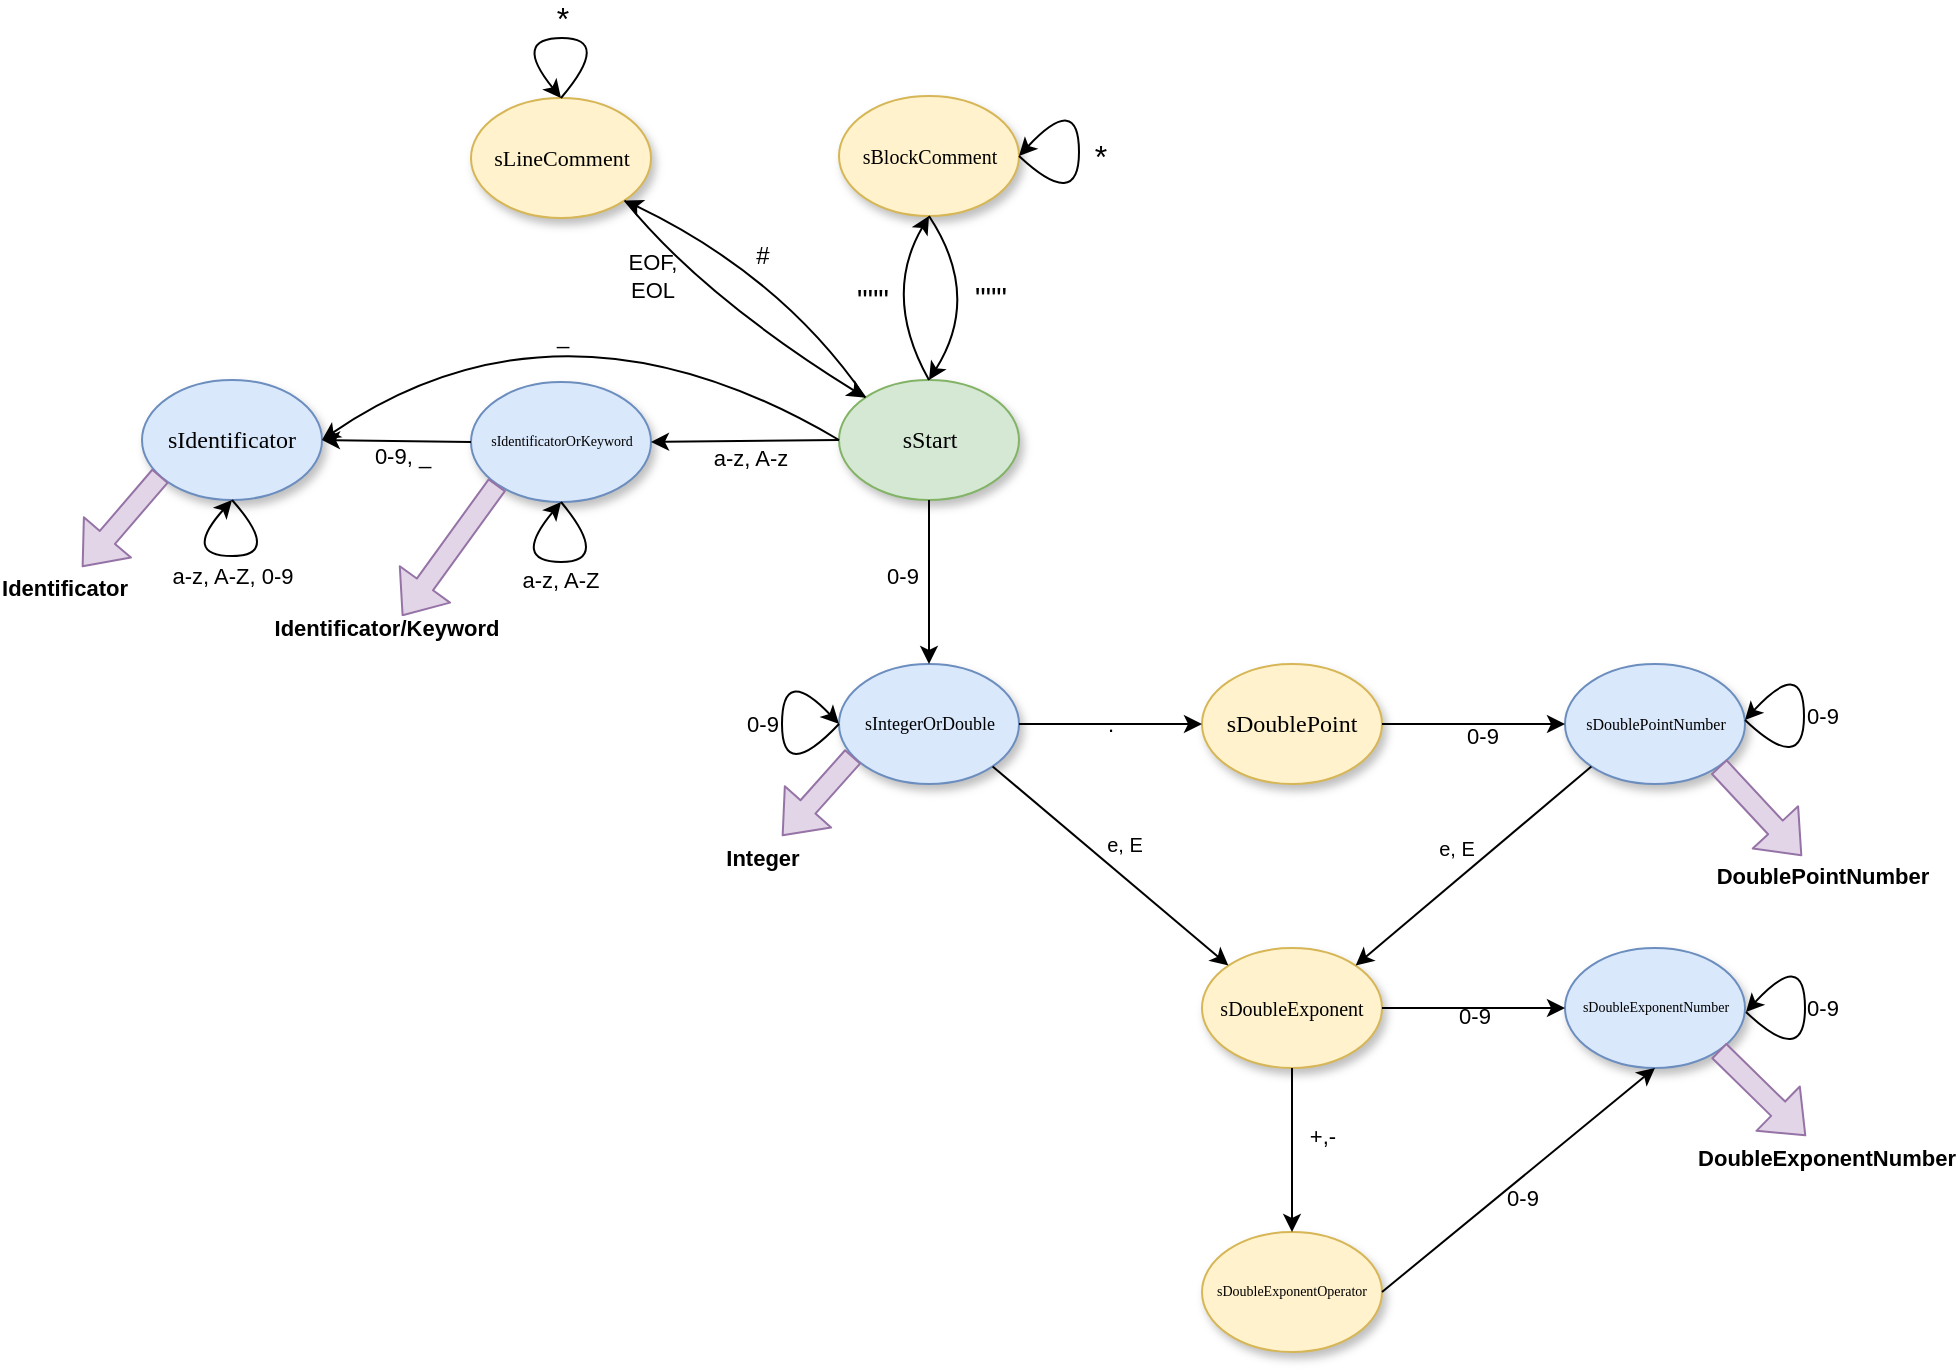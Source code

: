 <mxfile version="12.1.7" type="device" pages="1"><diagram id="4V1lVl467-lYdCRZwOWg" name="Page-1"><mxGraphModel dx="1221" dy="687" grid="1" gridSize="10" guides="1" tooltips="1" connect="1" arrows="1" fold="1" page="1" pageScale="1" pageWidth="1654" pageHeight="1169" math="0" shadow="0"><root><mxCell id="0"/><mxCell id="1" parent="0"/><mxCell id="N8Uh9g6B1u7W_AFRmBZ_-1" value="sStart" style="ellipse;whiteSpace=wrap;html=1;rounded=0;shadow=1;comic=0;labelBackgroundColor=none;strokeColor=#82b366;strokeWidth=1;fillColor=#d5e8d4;fontFamily=Verdana;fontSize=12;align=center;" vertex="1" parent="1"><mxGeometry x="538.5" y="382" width="90" height="60" as="geometry"/></mxCell><mxCell id="N8Uh9g6B1u7W_AFRmBZ_-3" value="" style="endArrow=classic;html=1;entryX=1;entryY=1;entryDx=0;entryDy=0;exitX=0;exitY=0;exitDx=0;exitDy=0;curved=1;" edge="1" parent="1" source="N8Uh9g6B1u7W_AFRmBZ_-1" target="N8Uh9g6B1u7W_AFRmBZ_-5"><mxGeometry width="50" height="50" relative="1" as="geometry"><mxPoint x="540" y="520" as="sourcePoint"/><mxPoint x="583.5" y="320" as="targetPoint"/><Array as="points"><mxPoint x="510" y="330"/></Array></mxGeometry></mxCell><mxCell id="N8Uh9g6B1u7W_AFRmBZ_-4" value="#" style="text;html=1;resizable=0;points=[];align=center;verticalAlign=middle;labelBackgroundColor=#ffffff;fontSize=12;" vertex="1" connectable="0" parent="N8Uh9g6B1u7W_AFRmBZ_-3"><mxGeometry x="-0.214" y="-2" relative="1" as="geometry"><mxPoint x="-17.5" y="-17.5" as="offset"/></mxGeometry></mxCell><mxCell id="N8Uh9g6B1u7W_AFRmBZ_-5" value="sLineComment" style="ellipse;whiteSpace=wrap;html=1;rounded=0;shadow=1;comic=0;labelBackgroundColor=none;strokeColor=#d6b656;strokeWidth=1;fillColor=#fff2cc;fontFamily=Verdana;fontSize=11;align=center;" vertex="1" parent="1"><mxGeometry x="354.5" y="241" width="90" height="60" as="geometry"/></mxCell><mxCell id="N8Uh9g6B1u7W_AFRmBZ_-12" value="" style="curved=1;endArrow=classic;html=1;fontSize=21;entryX=0.5;entryY=0;entryDx=0;entryDy=0;exitX=0.5;exitY=0;exitDx=0;exitDy=0;" edge="1" parent="1" source="N8Uh9g6B1u7W_AFRmBZ_-5" target="N8Uh9g6B1u7W_AFRmBZ_-5"><mxGeometry width="50" height="50" relative="1" as="geometry"><mxPoint x="399" y="261" as="sourcePoint"/><mxPoint x="405" y="181" as="targetPoint"/><Array as="points"><mxPoint x="425" y="211"/><mxPoint x="375" y="211"/></Array></mxGeometry></mxCell><mxCell id="N8Uh9g6B1u7W_AFRmBZ_-13" value="*" style="text;html=1;resizable=0;points=[];align=center;verticalAlign=middle;labelBackgroundColor=none;fontSize=16;" vertex="1" connectable="0" parent="N8Uh9g6B1u7W_AFRmBZ_-12"><mxGeometry x="0.201" y="4" relative="1" as="geometry"><mxPoint x="12.5" y="-14" as="offset"/></mxGeometry></mxCell><mxCell id="N8Uh9g6B1u7W_AFRmBZ_-14" value="" style="endArrow=classic;html=1;fontSize=21;exitX=1;exitY=1;exitDx=0;exitDy=0;curved=1;entryX=0;entryY=0;entryDx=0;entryDy=0;" edge="1" parent="1" source="N8Uh9g6B1u7W_AFRmBZ_-5" target="N8Uh9g6B1u7W_AFRmBZ_-1"><mxGeometry width="50" height="50" relative="1" as="geometry"><mxPoint x="540" y="520" as="sourcePoint"/><mxPoint x="584" y="382" as="targetPoint"/><Array as="points"><mxPoint x="470" y="340"/></Array></mxGeometry></mxCell><mxCell id="N8Uh9g6B1u7W_AFRmBZ_-15" value="EOF,&lt;br style=&quot;font-size: 11px;&quot;&gt;EOL" style="text;html=1;resizable=0;points=[];align=center;verticalAlign=middle;labelBackgroundColor=none;fontSize=11;" vertex="1" connectable="0" parent="N8Uh9g6B1u7W_AFRmBZ_-14"><mxGeometry x="-0.029" y="6" relative="1" as="geometry"><mxPoint x="-41.5" y="-13" as="offset"/></mxGeometry></mxCell><mxCell id="N8Uh9g6B1u7W_AFRmBZ_-17" value="sBlockComment" style="ellipse;whiteSpace=wrap;html=1;rounded=0;shadow=1;comic=0;labelBackgroundColor=none;strokeColor=#d6b656;strokeWidth=1;fillColor=#fff2cc;fontFamily=Verdana;fontSize=10;align=center;" vertex="1" parent="1"><mxGeometry x="538.5" y="240" width="90" height="60" as="geometry"/></mxCell><mxCell id="N8Uh9g6B1u7W_AFRmBZ_-18" value="" style="endArrow=classic;html=1;fontSize=12;exitX=0.5;exitY=0;exitDx=0;exitDy=0;entryX=0.5;entryY=1;entryDx=0;entryDy=0;curved=1;" edge="1" parent="1" source="N8Uh9g6B1u7W_AFRmBZ_-1" target="N8Uh9g6B1u7W_AFRmBZ_-17"><mxGeometry width="50" height="50" relative="1" as="geometry"><mxPoint x="630" y="470" as="sourcePoint"/><mxPoint x="680" y="420" as="targetPoint"/><Array as="points"><mxPoint x="560" y="340"/></Array></mxGeometry></mxCell><mxCell id="N8Uh9g6B1u7W_AFRmBZ_-19" value="&lt;span style=&quot;font-size: 15px&quot;&gt;&quot;&quot;&quot;&lt;/span&gt;" style="text;html=1;resizable=0;points=[];align=center;verticalAlign=middle;labelBackgroundColor=#ffffff;fontSize=12;" vertex="1" connectable="0" parent="N8Uh9g6B1u7W_AFRmBZ_-18"><mxGeometry x="0.151" y="5" relative="1" as="geometry"><mxPoint x="-4.5" y="8.5" as="offset"/></mxGeometry></mxCell><mxCell id="N8Uh9g6B1u7W_AFRmBZ_-20" value="" style="curved=1;endArrow=classic;html=1;fontSize=21;entryX=1;entryY=0.5;entryDx=0;entryDy=0;exitX=1;exitY=0.5;exitDx=0;exitDy=0;" edge="1" parent="1" source="N8Uh9g6B1u7W_AFRmBZ_-17" target="N8Uh9g6B1u7W_AFRmBZ_-17"><mxGeometry width="50" height="50" relative="1" as="geometry"><mxPoint x="653" y="268" as="sourcePoint"/><mxPoint x="653" y="268" as="targetPoint"/><Array as="points"><mxPoint x="658.5" y="298"/><mxPoint x="658.5" y="238"/></Array></mxGeometry></mxCell><mxCell id="N8Uh9g6B1u7W_AFRmBZ_-21" value="*" style="text;html=1;resizable=0;points=[];align=center;verticalAlign=middle;labelBackgroundColor=none;fontSize=16;" vertex="1" connectable="0" parent="N8Uh9g6B1u7W_AFRmBZ_-20"><mxGeometry x="0.201" y="4" relative="1" as="geometry"><mxPoint x="14" y="18" as="offset"/></mxGeometry></mxCell><mxCell id="N8Uh9g6B1u7W_AFRmBZ_-22" value="" style="endArrow=classic;html=1;fontSize=12;exitX=0.5;exitY=1;exitDx=0;exitDy=0;entryX=0.5;entryY=0;entryDx=0;entryDy=0;curved=1;" edge="1" parent="1" source="N8Uh9g6B1u7W_AFRmBZ_-17" target="N8Uh9g6B1u7W_AFRmBZ_-1"><mxGeometry width="50" height="50" relative="1" as="geometry"><mxPoint x="638.5" y="422" as="sourcePoint"/><mxPoint x="730" y="422" as="targetPoint"/><Array as="points"><mxPoint x="610" y="340"/></Array></mxGeometry></mxCell><mxCell id="N8Uh9g6B1u7W_AFRmBZ_-23" value="&lt;span style=&quot;font-size: 15px&quot;&gt;&quot;&quot;&quot;&lt;/span&gt;" style="text;html=1;resizable=0;points=[];align=center;verticalAlign=middle;labelBackgroundColor=none;fontSize=12;" vertex="1" connectable="0" parent="N8Uh9g6B1u7W_AFRmBZ_-22"><mxGeometry x="0.151" y="5" relative="1" as="geometry"><mxPoint x="4" y="-9.5" as="offset"/></mxGeometry></mxCell><mxCell id="N8Uh9g6B1u7W_AFRmBZ_-24" value="sIdentificatorOrKeyword" style="ellipse;whiteSpace=wrap;html=1;rounded=0;shadow=1;comic=0;labelBackgroundColor=none;strokeColor=#6c8ebf;strokeWidth=1;fillColor=#dae8fc;fontFamily=Verdana;fontSize=7;align=center;" vertex="1" parent="1"><mxGeometry x="354.5" y="383" width="90" height="60" as="geometry"/></mxCell><mxCell id="N8Uh9g6B1u7W_AFRmBZ_-25" value="" style="endArrow=classic;html=1;fontSize=11;exitX=0;exitY=0.5;exitDx=0;exitDy=0;entryX=1;entryY=0.5;entryDx=0;entryDy=0;" edge="1" parent="1" source="N8Uh9g6B1u7W_AFRmBZ_-1" target="N8Uh9g6B1u7W_AFRmBZ_-24"><mxGeometry width="50" height="50" relative="1" as="geometry"><mxPoint x="320" y="520" as="sourcePoint"/><mxPoint x="370" y="470" as="targetPoint"/></mxGeometry></mxCell><mxCell id="N8Uh9g6B1u7W_AFRmBZ_-26" value="a-z, A-z" style="text;html=1;resizable=0;points=[];align=center;verticalAlign=middle;labelBackgroundColor=#ffffff;fontSize=11;" vertex="1" connectable="0" parent="N8Uh9g6B1u7W_AFRmBZ_-25"><mxGeometry x="-0.195" relative="1" as="geometry"><mxPoint x="-6.5" y="8" as="offset"/></mxGeometry></mxCell><mxCell id="N8Uh9g6B1u7W_AFRmBZ_-27" value="" style="curved=1;endArrow=classic;html=1;fontSize=21;entryX=0.5;entryY=1;entryDx=0;entryDy=0;exitX=0.5;exitY=1;exitDx=0;exitDy=0;" edge="1" parent="1" source="N8Uh9g6B1u7W_AFRmBZ_-24" target="N8Uh9g6B1u7W_AFRmBZ_-24"><mxGeometry width="50" height="50" relative="1" as="geometry"><mxPoint x="399" y="503" as="sourcePoint"/><mxPoint x="399" y="503" as="targetPoint"/><Array as="points"><mxPoint x="424.5" y="473"/><mxPoint x="374.5" y="473"/></Array></mxGeometry></mxCell><mxCell id="N8Uh9g6B1u7W_AFRmBZ_-29" value="a-z, A-Z" style="text;html=1;resizable=0;points=[];align=center;verticalAlign=middle;labelBackgroundColor=#ffffff;fontSize=11;" vertex="1" connectable="0" parent="N8Uh9g6B1u7W_AFRmBZ_-27"><mxGeometry x="-0.62" y="-11" relative="1" as="geometry"><mxPoint x="-8" y="13" as="offset"/></mxGeometry></mxCell><mxCell id="N8Uh9g6B1u7W_AFRmBZ_-30" value="sIdentificator" style="ellipse;whiteSpace=wrap;html=1;rounded=0;shadow=1;comic=0;labelBackgroundColor=none;strokeColor=#6c8ebf;strokeWidth=1;fillColor=#dae8fc;fontFamily=Verdana;fontSize=12;align=center;" vertex="1" parent="1"><mxGeometry x="190" y="382" width="90" height="60" as="geometry"/></mxCell><mxCell id="N8Uh9g6B1u7W_AFRmBZ_-33" value="" style="endArrow=classic;html=1;fontSize=11;exitX=0;exitY=0.5;exitDx=0;exitDy=0;entryX=1;entryY=0.5;entryDx=0;entryDy=0;" edge="1" parent="1" source="N8Uh9g6B1u7W_AFRmBZ_-24" target="N8Uh9g6B1u7W_AFRmBZ_-30"><mxGeometry width="50" height="50" relative="1" as="geometry"><mxPoint x="190" y="560" as="sourcePoint"/><mxPoint x="240" y="510" as="targetPoint"/></mxGeometry></mxCell><mxCell id="N8Uh9g6B1u7W_AFRmBZ_-34" value="0-9, _" style="text;html=1;resizable=0;points=[];align=center;verticalAlign=middle;labelBackgroundColor=#ffffff;fontSize=11;" vertex="1" connectable="0" parent="N8Uh9g6B1u7W_AFRmBZ_-33"><mxGeometry x="-0.329" y="-1" relative="1" as="geometry"><mxPoint x="-9.5" y="8.5" as="offset"/></mxGeometry></mxCell><mxCell id="N8Uh9g6B1u7W_AFRmBZ_-35" value="" style="endArrow=classic;html=1;fontSize=11;exitX=0;exitY=0.5;exitDx=0;exitDy=0;entryX=1;entryY=0.5;entryDx=0;entryDy=0;curved=1;" edge="1" parent="1" source="N8Uh9g6B1u7W_AFRmBZ_-1" target="N8Uh9g6B1u7W_AFRmBZ_-30"><mxGeometry width="50" height="50" relative="1" as="geometry"><mxPoint x="190" y="560" as="sourcePoint"/><mxPoint x="240" y="510" as="targetPoint"/><Array as="points"><mxPoint x="400" y="330"/></Array></mxGeometry></mxCell><mxCell id="N8Uh9g6B1u7W_AFRmBZ_-36" value="_" style="text;html=1;resizable=0;points=[];align=center;verticalAlign=middle;labelBackgroundColor=#ffffff;fontSize=11;" vertex="1" connectable="0" parent="N8Uh9g6B1u7W_AFRmBZ_-35"><mxGeometry x="-0.111" y="29" relative="1" as="geometry"><mxPoint x="-7" y="-7.5" as="offset"/></mxGeometry></mxCell><mxCell id="N8Uh9g6B1u7W_AFRmBZ_-37" value="" style="curved=1;endArrow=classic;html=1;fontSize=21;entryX=0.5;entryY=1;entryDx=0;entryDy=0;exitX=0.5;exitY=1;exitDx=0;exitDy=0;" edge="1" parent="1" source="N8Uh9g6B1u7W_AFRmBZ_-30" target="N8Uh9g6B1u7W_AFRmBZ_-30"><mxGeometry width="50" height="50" relative="1" as="geometry"><mxPoint x="235" y="440" as="sourcePoint"/><mxPoint x="235" y="440" as="targetPoint"/><Array as="points"><mxPoint x="260" y="470"/><mxPoint x="210" y="470"/></Array></mxGeometry></mxCell><mxCell id="N8Uh9g6B1u7W_AFRmBZ_-38" value="a-z, A-Z, 0-9" style="text;html=1;resizable=0;points=[];align=center;verticalAlign=middle;labelBackgroundColor=#ffffff;fontSize=11;" vertex="1" connectable="0" parent="N8Uh9g6B1u7W_AFRmBZ_-37"><mxGeometry x="-0.62" y="-11" relative="1" as="geometry"><mxPoint x="-8" y="13" as="offset"/></mxGeometry></mxCell><mxCell id="N8Uh9g6B1u7W_AFRmBZ_-40" value="" style="shape=flexArrow;endArrow=classic;html=1;fontSize=11;fillColor=#e1d5e7;strokeColor=#9673a6;exitX=0;exitY=1;exitDx=0;exitDy=0;" edge="1" parent="1" source="N8Uh9g6B1u7W_AFRmBZ_-24"><mxGeometry width="50" height="50" relative="1" as="geometry"><mxPoint x="190" y="560" as="sourcePoint"/><mxPoint x="320" y="500" as="targetPoint"/></mxGeometry></mxCell><mxCell id="N8Uh9g6B1u7W_AFRmBZ_-41" value="Identificator/Keyword" style="text;html=1;resizable=0;points=[];align=center;verticalAlign=middle;labelBackgroundColor=#ffffff;fontSize=11;fontStyle=1" vertex="1" connectable="0" parent="N8Uh9g6B1u7W_AFRmBZ_-40"><mxGeometry x="0.589" y="-2" relative="1" as="geometry"><mxPoint x="-16" y="20.5" as="offset"/></mxGeometry></mxCell><mxCell id="N8Uh9g6B1u7W_AFRmBZ_-42" value="" style="shape=flexArrow;endArrow=classic;html=1;fontSize=11;fillColor=#e1d5e7;strokeColor=#9673a6;exitX=0.103;exitY=0.796;exitDx=0;exitDy=0;exitPerimeter=0;" edge="1" parent="1" source="N8Uh9g6B1u7W_AFRmBZ_-30"><mxGeometry width="50" height="50" relative="1" as="geometry"><mxPoint x="203" y="433" as="sourcePoint"/><mxPoint x="160" y="475.5" as="targetPoint"/></mxGeometry></mxCell><mxCell id="N8Uh9g6B1u7W_AFRmBZ_-43" value="Identificator" style="text;html=1;resizable=0;points=[];align=center;verticalAlign=middle;labelBackgroundColor=#ffffff;fontSize=11;fontStyle=1" vertex="1" connectable="0" parent="N8Uh9g6B1u7W_AFRmBZ_-42"><mxGeometry x="0.589" y="-2" relative="1" as="geometry"><mxPoint x="-16" y="20.5" as="offset"/></mxGeometry></mxCell><mxCell id="N8Uh9g6B1u7W_AFRmBZ_-44" value="sIntegerOrDouble" style="ellipse;whiteSpace=wrap;html=1;rounded=0;shadow=1;comic=0;labelBackgroundColor=none;strokeColor=#6c8ebf;strokeWidth=1;fillColor=#dae8fc;fontFamily=Verdana;fontSize=9;align=center;" vertex="1" parent="1"><mxGeometry x="538.5" y="524" width="90" height="60" as="geometry"/></mxCell><mxCell id="N8Uh9g6B1u7W_AFRmBZ_-45" value="" style="endArrow=classic;html=1;fontSize=7;entryX=0.5;entryY=0;entryDx=0;entryDy=0;exitX=0.5;exitY=1;exitDx=0;exitDy=0;" edge="1" parent="1" source="N8Uh9g6B1u7W_AFRmBZ_-1" target="N8Uh9g6B1u7W_AFRmBZ_-44"><mxGeometry width="50" height="50" relative="1" as="geometry"><mxPoint x="260" y="660" as="sourcePoint"/><mxPoint x="310" y="610" as="targetPoint"/></mxGeometry></mxCell><mxCell id="N8Uh9g6B1u7W_AFRmBZ_-46" value="0-9" style="text;html=1;resizable=0;points=[];align=center;verticalAlign=middle;labelBackgroundColor=#ffffff;fontSize=11;" vertex="1" connectable="0" parent="N8Uh9g6B1u7W_AFRmBZ_-45"><mxGeometry x="0.197" y="2" relative="1" as="geometry"><mxPoint x="-15.5" y="-11" as="offset"/></mxGeometry></mxCell><mxCell id="N8Uh9g6B1u7W_AFRmBZ_-47" value="" style="curved=1;endArrow=classic;html=1;fontSize=21;entryX=0;entryY=0.5;entryDx=0;entryDy=0;exitX=0;exitY=0.5;exitDx=0;exitDy=0;" edge="1" parent="1" source="N8Uh9g6B1u7W_AFRmBZ_-44" target="N8Uh9g6B1u7W_AFRmBZ_-44"><mxGeometry width="50" height="50" relative="1" as="geometry"><mxPoint x="480.0" y="556" as="sourcePoint"/><mxPoint x="480.0" y="556" as="targetPoint"/><Array as="points"><mxPoint x="510" y="584"/><mxPoint x="510" y="524"/></Array></mxGeometry></mxCell><mxCell id="N8Uh9g6B1u7W_AFRmBZ_-48" value="0-9" style="text;html=1;resizable=0;points=[];align=center;verticalAlign=middle;labelBackgroundColor=none;fontSize=11;" vertex="1" connectable="0" parent="N8Uh9g6B1u7W_AFRmBZ_-47"><mxGeometry x="0.201" y="4" relative="1" as="geometry"><mxPoint x="-6" y="14" as="offset"/></mxGeometry></mxCell><mxCell id="N8Uh9g6B1u7W_AFRmBZ_-49" value="" style="shape=flexArrow;endArrow=classic;html=1;fontSize=11;fillColor=#e1d5e7;strokeColor=#9673a6;exitX=0.079;exitY=0.768;exitDx=0;exitDy=0;exitPerimeter=0;" edge="1" parent="1" source="N8Uh9g6B1u7W_AFRmBZ_-44"><mxGeometry width="50" height="50" relative="1" as="geometry"><mxPoint x="546.114" y="570.131" as="sourcePoint"/><mxPoint x="510" y="610" as="targetPoint"/></mxGeometry></mxCell><mxCell id="N8Uh9g6B1u7W_AFRmBZ_-50" value="Integer" style="text;html=1;resizable=0;points=[];align=center;verticalAlign=middle;labelBackgroundColor=#ffffff;fontSize=11;fontStyle=1" vertex="1" connectable="0" parent="N8Uh9g6B1u7W_AFRmBZ_-49"><mxGeometry x="0.589" y="-2" relative="1" as="geometry"><mxPoint x="-16" y="20.5" as="offset"/></mxGeometry></mxCell><mxCell id="N8Uh9g6B1u7W_AFRmBZ_-51" value="sDoublePoint" style="ellipse;whiteSpace=wrap;html=1;rounded=0;shadow=1;comic=0;labelBackgroundColor=none;strokeColor=#d6b656;strokeWidth=1;fillColor=#fff2cc;fontFamily=Verdana;fontSize=12;align=center;" vertex="1" parent="1"><mxGeometry x="720" y="524" width="90" height="60" as="geometry"/></mxCell><mxCell id="N8Uh9g6B1u7W_AFRmBZ_-52" value="" style="endArrow=classic;html=1;fontSize=11;entryX=0;entryY=0.5;entryDx=0;entryDy=0;exitX=1;exitY=0.5;exitDx=0;exitDy=0;" edge="1" parent="1" source="N8Uh9g6B1u7W_AFRmBZ_-44" target="N8Uh9g6B1u7W_AFRmBZ_-51"><mxGeometry width="50" height="50" relative="1" as="geometry"><mxPoint x="250" y="700" as="sourcePoint"/><mxPoint x="300" y="650" as="targetPoint"/></mxGeometry></mxCell><mxCell id="N8Uh9g6B1u7W_AFRmBZ_-53" value="." style="text;html=1;resizable=0;points=[];align=center;verticalAlign=middle;labelBackgroundColor=none;fontSize=11;" vertex="1" connectable="0" parent="N8Uh9g6B1u7W_AFRmBZ_-52"><mxGeometry x="-0.09" y="-1" relative="1" as="geometry"><mxPoint x="4" y="-1" as="offset"/></mxGeometry></mxCell><mxCell id="N8Uh9g6B1u7W_AFRmBZ_-54" value="sDoublePointNumber" style="ellipse;whiteSpace=wrap;html=1;rounded=0;shadow=1;comic=0;labelBackgroundColor=none;strokeColor=#6c8ebf;strokeWidth=1;fillColor=#dae8fc;fontFamily=Verdana;fontSize=8;align=center;" vertex="1" parent="1"><mxGeometry x="901.5" y="524" width="90" height="60" as="geometry"/></mxCell><mxCell id="N8Uh9g6B1u7W_AFRmBZ_-55" value="" style="endArrow=classic;html=1;fontSize=11;entryX=0;entryY=0.5;entryDx=0;entryDy=0;exitX=1;exitY=0.5;exitDx=0;exitDy=0;" edge="1" parent="1" source="N8Uh9g6B1u7W_AFRmBZ_-51" target="N8Uh9g6B1u7W_AFRmBZ_-54"><mxGeometry width="50" height="50" relative="1" as="geometry"><mxPoint x="570" y="700" as="sourcePoint"/><mxPoint x="620" y="650" as="targetPoint"/></mxGeometry></mxCell><mxCell id="N8Uh9g6B1u7W_AFRmBZ_-56" value="0-9" style="text;html=1;resizable=0;points=[];align=center;verticalAlign=middle;labelBackgroundColor=none;fontSize=11;" vertex="1" connectable="0" parent="N8Uh9g6B1u7W_AFRmBZ_-55"><mxGeometry x="-0.241" relative="1" as="geometry"><mxPoint x="15" y="6" as="offset"/></mxGeometry></mxCell><mxCell id="N8Uh9g6B1u7W_AFRmBZ_-57" value="sDoubleExponent" style="ellipse;whiteSpace=wrap;html=1;rounded=0;shadow=1;comic=0;labelBackgroundColor=none;strokeColor=#d6b656;strokeWidth=1;fillColor=#fff2cc;fontFamily=Verdana;fontSize=10;align=center;" vertex="1" parent="1"><mxGeometry x="720" y="666" width="90" height="60" as="geometry"/></mxCell><mxCell id="N8Uh9g6B1u7W_AFRmBZ_-58" value="" style="endArrow=classic;html=1;fontSize=10;entryX=0;entryY=0;entryDx=0;entryDy=0;exitX=1;exitY=1;exitDx=0;exitDy=0;" edge="1" parent="1" source="N8Uh9g6B1u7W_AFRmBZ_-44" target="N8Uh9g6B1u7W_AFRmBZ_-57"><mxGeometry width="50" height="50" relative="1" as="geometry"><mxPoint x="460" y="800" as="sourcePoint"/><mxPoint x="510" y="750" as="targetPoint"/></mxGeometry></mxCell><mxCell id="N8Uh9g6B1u7W_AFRmBZ_-59" value="&lt;font size=&quot;1&quot;&gt;e, E&lt;/font&gt;" style="text;html=1;resizable=0;points=[];align=center;verticalAlign=middle;labelBackgroundColor=#ffffff;fontSize=10;" vertex="1" connectable="0" parent="N8Uh9g6B1u7W_AFRmBZ_-58"><mxGeometry x="0.176" y="-2" relative="1" as="geometry"><mxPoint x="-2.5" y="-21.5" as="offset"/></mxGeometry></mxCell><mxCell id="N8Uh9g6B1u7W_AFRmBZ_-60" value="" style="endArrow=classic;html=1;fontSize=10;entryX=1;entryY=0;entryDx=0;entryDy=0;exitX=0;exitY=1;exitDx=0;exitDy=0;" edge="1" parent="1" source="N8Uh9g6B1u7W_AFRmBZ_-54" target="N8Uh9g6B1u7W_AFRmBZ_-57"><mxGeometry width="50" height="50" relative="1" as="geometry"><mxPoint x="460" y="800" as="sourcePoint"/><mxPoint x="510" y="750" as="targetPoint"/></mxGeometry></mxCell><mxCell id="N8Uh9g6B1u7W_AFRmBZ_-61" value="e, E" style="text;html=1;resizable=0;points=[];align=center;verticalAlign=middle;labelBackgroundColor=#ffffff;fontSize=10;" vertex="1" connectable="0" parent="N8Uh9g6B1u7W_AFRmBZ_-60"><mxGeometry x="-0.087" y="1" relative="1" as="geometry"><mxPoint x="-15" y="-6" as="offset"/></mxGeometry></mxCell><mxCell id="N8Uh9g6B1u7W_AFRmBZ_-62" value="" style="shape=flexArrow;endArrow=classic;html=1;fontSize=11;fillColor=#e1d5e7;strokeColor=#9673a6;exitX=1;exitY=1;exitDx=0;exitDy=0;" edge="1" parent="1" source="N8Uh9g6B1u7W_AFRmBZ_-54"><mxGeometry width="50" height="50" relative="1" as="geometry"><mxPoint x="1065.61" y="570.08" as="sourcePoint"/><mxPoint x="1020" y="620" as="targetPoint"/></mxGeometry></mxCell><mxCell id="N8Uh9g6B1u7W_AFRmBZ_-63" value="DoublePointNumber" style="text;html=1;resizable=0;points=[];align=center;verticalAlign=middle;labelBackgroundColor=#ffffff;fontSize=11;fontStyle=1" vertex="1" connectable="0" parent="N8Uh9g6B1u7W_AFRmBZ_-62"><mxGeometry x="0.589" y="-2" relative="1" as="geometry"><mxPoint x="20" y="18" as="offset"/></mxGeometry></mxCell><mxCell id="N8Uh9g6B1u7W_AFRmBZ_-64" value="sDoubleExponentNumber" style="ellipse;whiteSpace=wrap;html=1;rounded=0;shadow=1;comic=0;labelBackgroundColor=none;strokeColor=#6c8ebf;strokeWidth=1;fillColor=#dae8fc;fontFamily=Verdana;fontSize=7;align=center;" vertex="1" parent="1"><mxGeometry x="901.5" y="666" width="90" height="60" as="geometry"/></mxCell><mxCell id="N8Uh9g6B1u7W_AFRmBZ_-65" value="" style="endArrow=classic;html=1;fontSize=7;entryX=0;entryY=0.5;entryDx=0;entryDy=0;exitX=1;exitY=0.5;exitDx=0;exitDy=0;" edge="1" parent="1" source="N8Uh9g6B1u7W_AFRmBZ_-57" target="N8Uh9g6B1u7W_AFRmBZ_-64"><mxGeometry width="50" height="50" relative="1" as="geometry"><mxPoint x="600" y="800" as="sourcePoint"/><mxPoint x="650" y="750" as="targetPoint"/></mxGeometry></mxCell><mxCell id="N8Uh9g6B1u7W_AFRmBZ_-66" value="&lt;font style=&quot;font-size: 11px&quot;&gt;0-9&lt;/font&gt;" style="text;html=1;resizable=0;points=[];align=center;verticalAlign=middle;labelBackgroundColor=none;fontSize=7;" vertex="1" connectable="0" parent="N8Uh9g6B1u7W_AFRmBZ_-65"><mxGeometry x="-0.251" y="1" relative="1" as="geometry"><mxPoint x="11.5" y="5" as="offset"/></mxGeometry></mxCell><mxCell id="N8Uh9g6B1u7W_AFRmBZ_-67" value="sDoubleExponentOperator" style="ellipse;whiteSpace=wrap;html=1;rounded=0;shadow=1;comic=0;labelBackgroundColor=none;strokeColor=#d6b656;strokeWidth=1;fillColor=#fff2cc;fontFamily=Verdana;fontSize=7;align=center;" vertex="1" parent="1"><mxGeometry x="720" y="808" width="90" height="60" as="geometry"/></mxCell><mxCell id="N8Uh9g6B1u7W_AFRmBZ_-68" value="" style="endArrow=classic;html=1;fontSize=7;entryX=0.5;entryY=0;entryDx=0;entryDy=0;exitX=0.5;exitY=1;exitDx=0;exitDy=0;" edge="1" parent="1" source="N8Uh9g6B1u7W_AFRmBZ_-57" target="N8Uh9g6B1u7W_AFRmBZ_-67"><mxGeometry width="50" height="50" relative="1" as="geometry"><mxPoint x="430" y="940" as="sourcePoint"/><mxPoint x="480" y="890" as="targetPoint"/></mxGeometry></mxCell><mxCell id="N8Uh9g6B1u7W_AFRmBZ_-69" value="&lt;font style=&quot;font-size: 11px;&quot;&gt;+,-&lt;/font&gt;" style="text;html=1;resizable=0;points=[];align=center;verticalAlign=middle;labelBackgroundColor=#ffffff;fontSize=11;" vertex="1" connectable="0" parent="N8Uh9g6B1u7W_AFRmBZ_-68"><mxGeometry x="-0.281" relative="1" as="geometry"><mxPoint x="15" y="4.5" as="offset"/></mxGeometry></mxCell><mxCell id="N8Uh9g6B1u7W_AFRmBZ_-70" value="" style="endArrow=classic;html=1;fontSize=11;entryX=0.5;entryY=1;entryDx=0;entryDy=0;exitX=1;exitY=0.5;exitDx=0;exitDy=0;" edge="1" parent="1" source="N8Uh9g6B1u7W_AFRmBZ_-67" target="N8Uh9g6B1u7W_AFRmBZ_-64"><mxGeometry width="50" height="50" relative="1" as="geometry"><mxPoint x="510" y="940" as="sourcePoint"/><mxPoint x="560" y="890" as="targetPoint"/></mxGeometry></mxCell><mxCell id="N8Uh9g6B1u7W_AFRmBZ_-71" value="0-9" style="text;html=1;resizable=0;points=[];align=center;verticalAlign=middle;labelBackgroundColor=none;fontSize=11;" vertex="1" connectable="0" parent="N8Uh9g6B1u7W_AFRmBZ_-70"><mxGeometry x="-0.097" y="2" relative="1" as="geometry"><mxPoint x="9.5" y="4.5" as="offset"/></mxGeometry></mxCell><mxCell id="N8Uh9g6B1u7W_AFRmBZ_-72" value="" style="curved=1;endArrow=classic;html=1;fontSize=21;" edge="1" parent="1"><mxGeometry width="50" height="50" relative="1" as="geometry"><mxPoint x="992" y="698" as="sourcePoint"/><mxPoint x="992" y="698" as="targetPoint"/><Array as="points"><mxPoint x="1021.5" y="726"/><mxPoint x="1021.5" y="666"/></Array></mxGeometry></mxCell><mxCell id="N8Uh9g6B1u7W_AFRmBZ_-73" value="0-9" style="text;html=1;resizable=0;points=[];align=center;verticalAlign=middle;labelBackgroundColor=none;fontSize=11;" vertex="1" connectable="0" parent="N8Uh9g6B1u7W_AFRmBZ_-72"><mxGeometry x="0.201" y="4" relative="1" as="geometry"><mxPoint x="12.5" y="16" as="offset"/></mxGeometry></mxCell><mxCell id="N8Uh9g6B1u7W_AFRmBZ_-76" value="" style="shape=flexArrow;endArrow=classic;html=1;fontSize=11;fillColor=#e1d5e7;strokeColor=#9673a6;exitX=1;exitY=1;exitDx=0;exitDy=0;" edge="1" parent="1" source="N8Uh9g6B1u7W_AFRmBZ_-64"><mxGeometry width="50" height="50" relative="1" as="geometry"><mxPoint x="979.82" y="720.213" as="sourcePoint"/><mxPoint x="1022" y="760" as="targetPoint"/></mxGeometry></mxCell><mxCell id="N8Uh9g6B1u7W_AFRmBZ_-77" value="DoubleExponentNumber" style="text;html=1;resizable=0;points=[];align=center;verticalAlign=middle;labelBackgroundColor=#ffffff;fontSize=11;fontStyle=1" vertex="1" connectable="0" parent="N8Uh9g6B1u7W_AFRmBZ_-76"><mxGeometry x="0.589" y="-2" relative="1" as="geometry"><mxPoint x="20" y="18" as="offset"/></mxGeometry></mxCell><mxCell id="N8Uh9g6B1u7W_AFRmBZ_-78" value="" style="curved=1;endArrow=classic;html=1;fontSize=21;" edge="1" parent="1"><mxGeometry width="50" height="50" relative="1" as="geometry"><mxPoint x="991.5" y="552" as="sourcePoint"/><mxPoint x="991.5" y="552" as="targetPoint"/><Array as="points"><mxPoint x="1021" y="580"/><mxPoint x="1021" y="520"/></Array></mxGeometry></mxCell><mxCell id="N8Uh9g6B1u7W_AFRmBZ_-79" value="0-9" style="text;html=1;resizable=0;points=[];align=center;verticalAlign=middle;labelBackgroundColor=none;fontSize=11;" vertex="1" connectable="0" parent="N8Uh9g6B1u7W_AFRmBZ_-78"><mxGeometry x="0.201" y="4" relative="1" as="geometry"><mxPoint x="12.5" y="16" as="offset"/></mxGeometry></mxCell></root></mxGraphModel></diagram></mxfile>